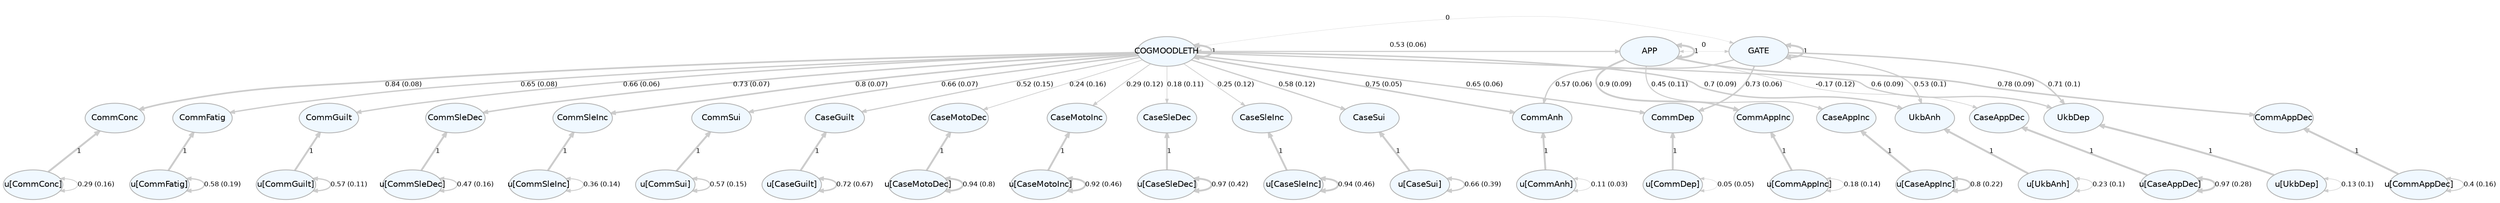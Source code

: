 digraph {

graph [layout = "dot",
       rankdir = "TB",
       outputorder = "edgesfirst",
       bgcolor = "white"]

node [fontname = "Helvetica",
      fontsize = "10",
      shape = "circle",
      fixedsize = "true",
      width = "0.5",
      style = "filled",
      fillcolor = "aliceblue",
      color = "gray70",
      fontcolor = "gray50"]

edge [fontname = "Helvetica",
     fontsize = "8",
     len = "1.5",
     color = "gray80",
     arrowsize = "0.5"]

rankdir = TB;
{rank=min; 1; 2; 3;}
{rank=same; 24; 25; 26; 27; 28; 29; 30; 31; 32; 33; 34; 35; 36; 37; 38; 39; 40; 41; 42; 43;}
{rank=max; 4; 5; 6; 7; 8; 9; 10; 11; 12; 13; 14; 15; 16; 17; 18; 19; 20; 21; 22; 23;}

  "1" [label = "APP", shape = "oval", width = "1", fontcolor = "black"] 
  "2" [label = "COGMOODLETH", shape = "oval", width = "1", fontcolor = "black"] 
  "3" [label = "GATE", shape = "oval", width = "1", fontcolor = "black"] 
  "4" [label = "u[CaseAppDec]", shape = "oval", width = "1", fontcolor = "black"] 
  "5" [label = "u[CaseAppInc]", shape = "oval", width = "1", fontcolor = "black"] 
  "6" [label = "u[CaseGuilt]", shape = "oval", width = "1", fontcolor = "black"] 
  "7" [label = "u[CaseMotoDec]", shape = "oval", width = "1", fontcolor = "black"] 
  "8" [label = "u[CaseMotoInc]", shape = "oval", width = "1", fontcolor = "black"] 
  "9" [label = "u[CaseSleDec]", shape = "oval", width = "1", fontcolor = "black"] 
  "10" [label = "u[CaseSleInc]", shape = "oval", width = "1", fontcolor = "black"] 
  "11" [label = "u[CaseSui]", shape = "oval", width = "1", fontcolor = "black"] 
  "12" [label = "u[CommAnh]", shape = "oval", width = "1", fontcolor = "black"] 
  "13" [label = "u[CommAppDec]", shape = "oval", width = "1", fontcolor = "black"] 
  "14" [label = "u[CommAppInc]", shape = "oval", width = "1", fontcolor = "black"] 
  "15" [label = "u[CommConc]", shape = "oval", width = "1", fontcolor = "black"] 
  "16" [label = "u[CommDep]", shape = "oval", width = "1", fontcolor = "black"] 
  "17" [label = "u[CommFatig]", shape = "oval", width = "1", fontcolor = "black"] 
  "18" [label = "u[CommGuilt]", shape = "oval", width = "1", fontcolor = "black"] 
  "19" [label = "u[CommSleDec]", shape = "oval", width = "1", fontcolor = "black"] 
  "20" [label = "u[CommSleInc]", shape = "oval", width = "1", fontcolor = "black"] 
  "21" [label = "u[CommSui]", shape = "oval", width = "1", fontcolor = "black"] 
  "22" [label = "u[UkbAnh]", shape = "oval", width = "1", fontcolor = "black"] 
  "23" [label = "u[UkbDep]", shape = "oval", width = "1", fontcolor = "black"] 
  "24" [label = "CaseAppDec", shape = "oval", width = "1", fontcolor = "black"] 
  "25" [label = "CaseAppInc", shape = "oval", width = "1", fontcolor = "black"] 
  "26" [label = "CommAppDec", shape = "oval", width = "1", fontcolor = "black"] 
  "27" [label = "CommAppInc", shape = "oval", width = "1", fontcolor = "black"] 
  "28" [label = "CaseGuilt", shape = "oval", width = "1", fontcolor = "black"] 
  "29" [label = "CaseMotoDec", shape = "oval", width = "1", fontcolor = "black"] 
  "30" [label = "CaseMotoInc", shape = "oval", width = "1", fontcolor = "black"] 
  "31" [label = "CaseSleDec", shape = "oval", width = "1", fontcolor = "black"] 
  "32" [label = "CaseSleInc", shape = "oval", width = "1", fontcolor = "black"] 
  "33" [label = "CaseSui", shape = "oval", width = "1", fontcolor = "black"] 
  "34" [label = "CommAnh", shape = "oval", width = "1", fontcolor = "black"] 
  "35" [label = "CommConc", shape = "oval", width = "1", fontcolor = "black"] 
  "36" [label = "CommDep", shape = "oval", width = "1", fontcolor = "black"] 
  "37" [label = "CommFatig", shape = "oval", width = "1", fontcolor = "black"] 
  "38" [label = "CommGuilt", shape = "oval", width = "1", fontcolor = "black"] 
  "39" [label = "CommSleDec", shape = "oval", width = "1", fontcolor = "black"] 
  "40" [label = "CommSleInc", shape = "oval", width = "1", fontcolor = "black"] 
  "41" [label = "CommSui", shape = "oval", width = "1", fontcolor = "black"] 
  "42" [label = "UkbAnh", shape = "oval", width = "1", fontcolor = "black"] 
  "43" [label = "UkbDep", shape = "oval", width = "1", fontcolor = "black"] 
"1"->"1" [label = "1", penwidth = "2.3", dir = "both"] 
"1"->"24" [label = "-0.17 (0.12)", penwidth = "0.647194589112328", dir = "forward"] 
"1"->"25" [label = "0.45 (0.11)", penwidth = "1.20038692933881", dir = "forward"] 
"1"->"26" [label = "0.78 (0.09)", penwidth = "1.8544185297766", dir = "forward"] 
"1"->"27" [label = "0.9 (0.09)", penwidth = "2.10556267739122", dir = "forward"] 
"1"->"3" [label = "0", penwidth = "0.3", dir = "both"] 
"2"->"1" [label = "0.53 (0.06)", penwidth = "1.3673529535626", dir = "both"] 
"2"->"2" [label = "1", penwidth = "2.3", dir = "both"] 
"2"->"28" [label = "0.52 (0.15)", penwidth = "1.34977744775111", dir = "forward"] 
"2"->"29" [label = "0.24 (0.16)", penwidth = "0.789390006851717", dir = "forward"] 
"2"->"30" [label = "0.29 (0.12)", penwidth = "0.871571110118841", dir = "forward"] 
"2"->"31" [label = "0.18 (0.11)", penwidth = "0.655607075193674", dir = "forward"] 
"2"->"32" [label = "0.25 (0.12)", penwidth = "0.794728727637072", dir = "forward"] 
"2"->"33" [label = "0.58 (0.12)", penwidth = "1.4638998444947", dir = "forward"] 
"2"->"34" [label = "0.75 (0.05)", penwidth = "1.79973043909421", dir = "forward"] 
"2"->"35" [label = "0.84 (0.08)", penwidth = "1.98484006285535", dir = "forward"] 
"2"->"36" [label = "0.65 (0.06)", penwidth = "1.60001418716034", dir = "forward"] 
"2"->"37" [label = "0.65 (0.08)", penwidth = "1.5958131251769", dir = "forward"] 
"2"->"38" [label = "0.66 (0.06)", penwidth = "1.61632085578805", dir = "forward"] 
"2"->"39" [label = "0.73 (0.07)", penwidth = "1.7523211062115", dir = "forward"] 
"2"->"40" [label = "0.8 (0.07)", penwidth = "1.89839476180603", dir = "forward"] 
"2"->"41" [label = "0.66 (0.07)", penwidth = "1.61726521998229", dir = "forward"] 
"2"->"3" [label = "0", penwidth = "0.3", dir = "both"] 
"2"->"42" [label = "0.7 (0.09)", penwidth = "1.70782434814653", dir = "forward"] 
"2"->"43" [label = "0.6 (0.09)", penwidth = "1.50407099975353", dir = "forward"] 
"3"->"34" [label = "0.57 (0.06)", penwidth = "1.44717382973358", dir = "forward"] 
"3"->"36" [label = "0.73 (0.06)", penwidth = "1.75424976173964", dir = "forward"] 
"3"->"3" [label = "1", penwidth = "2.3", dir = "both"] 
"3"->"42" [label = "0.53 (0.1)", penwidth = "1.35243848017678", dir = "forward"] 
"3"->"43" [label = "0.71 (0.1)", penwidth = "1.72161592841488", dir = "forward"] 
"4"->"24" [label = "1", penwidth = "2.3", dir = "forward"] 
"4"->"4" [label = "0.97 (0.28)", penwidth = "2.2397284867044", dir = "both"] 
"5"->"25" [label = "1", penwidth = "2.3", dir = "forward"] 
"5"->"5" [label = "0.8 (0.22)", penwidth = "1.89465097604382", dir = "both"] 
"6"->"28" [label = "1", penwidth = "2.3", dir = "forward"] 
"6"->"6" [label = "0.72 (0.67)", penwidth = "1.74898308899175", dir = "both"] 
"7"->"29" [label = "1", penwidth = "2.3", dir = "forward"] 
"7"->"7" [label = "0.94 (0.8)", penwidth = "2.18024356916886", dir = "both"] 
"8"->"30" [label = "1", penwidth = "2.3", dir = "forward"] 
"8"->"8" [label = "0.92 (0.46)", penwidth = "2.13665031708259", dir = "both"] 
"9"->"31" [label = "1", penwidth = "2.3", dir = "forward"] 
"9"->"9" [label = "0.97 (0.42)", penwidth = "2.23676947141178", dir = "both"] 
"10"->"32" [label = "1", penwidth = "2.3", dir = "forward"] 
"10"->"10" [label = "0.94 (0.46)", penwidth = "2.17762001635883", dir = "both"] 
"11"->"33" [label = "1", penwidth = "2.3", dir = "forward"] 
"11"->"11" [label = "0.66 (0.39)", penwidth = "1.62266703142089", dir = "both"] 
"12"->"34" [label = "1", penwidth = "2.3", dir = "forward"] 
"12"->"12" [label = "0.11 (0.03)", penwidth = "0.517400237907177", dir = "both"] 
"13"->"26" [label = "1", penwidth = "2.3", dir = "forward"] 
"13"->"13" [label = "0.4 (0.16)", penwidth = "1.09188672776414", dir = "both"] 
"14"->"27" [label = "1", penwidth = "2.3", dir = "forward"] 
"14"->"14" [label = "0.18 (0.14)", penwidth = "0.669969868284573", dir = "both"] 
"15"->"35" [label = "1", penwidth = "2.3", dir = "forward"] 
"15"->"15" [label = "0.29 (0.16)", penwidth = "0.8806512579289", dir = "both"] 
"16"->"36" [label = "1", penwidth = "2.3", dir = "forward"] 
"16"->"16" [label = "0.05 (0.05)", penwidth = "0.397559049930354", dir = "both"] 
"17"->"37" [label = "1", penwidth = "2.3", dir = "forward"] 
"17"->"17" [label = "0.58 (0.19)", penwidth = "1.46043625237869", dir = "both"] 
"18"->"38" [label = "1", penwidth = "2.3", dir = "forward"] 
"18"->"18" [label = "0.57 (0.11)", penwidth = "1.43365055750335", dir = "both"] 
"19"->"39" [label = "1", penwidth = "2.3", dir = "forward"] 
"19"->"19" [label = "0.47 (0.16)", penwidth = "1.24538441291467", dir = "both"] 
"20"->"40" [label = "1", penwidth = "2.3", dir = "forward"] 
"20"->"20" [label = "0.36 (0.14)", penwidth = "1.02256197275051", dir = "both"] 
"21"->"41" [label = "1", penwidth = "2.3", dir = "forward"] 
"21"->"21" [label = "0.57 (0.15)", penwidth = "1.43240793201202", dir = "both"] 
"22"->"42" [label = "1", penwidth = "2.3", dir = "forward"] 
"22"->"22" [label = "0.23 (0.1)", penwidth = "0.755202303536906", dir = "both"] 
"23"->"43" [label = "1", penwidth = "2.3", dir = "forward"] 
"23"->"23" [label = "0.13 (0.1)", penwidth = "0.564609299110683", dir = "both"] 
}